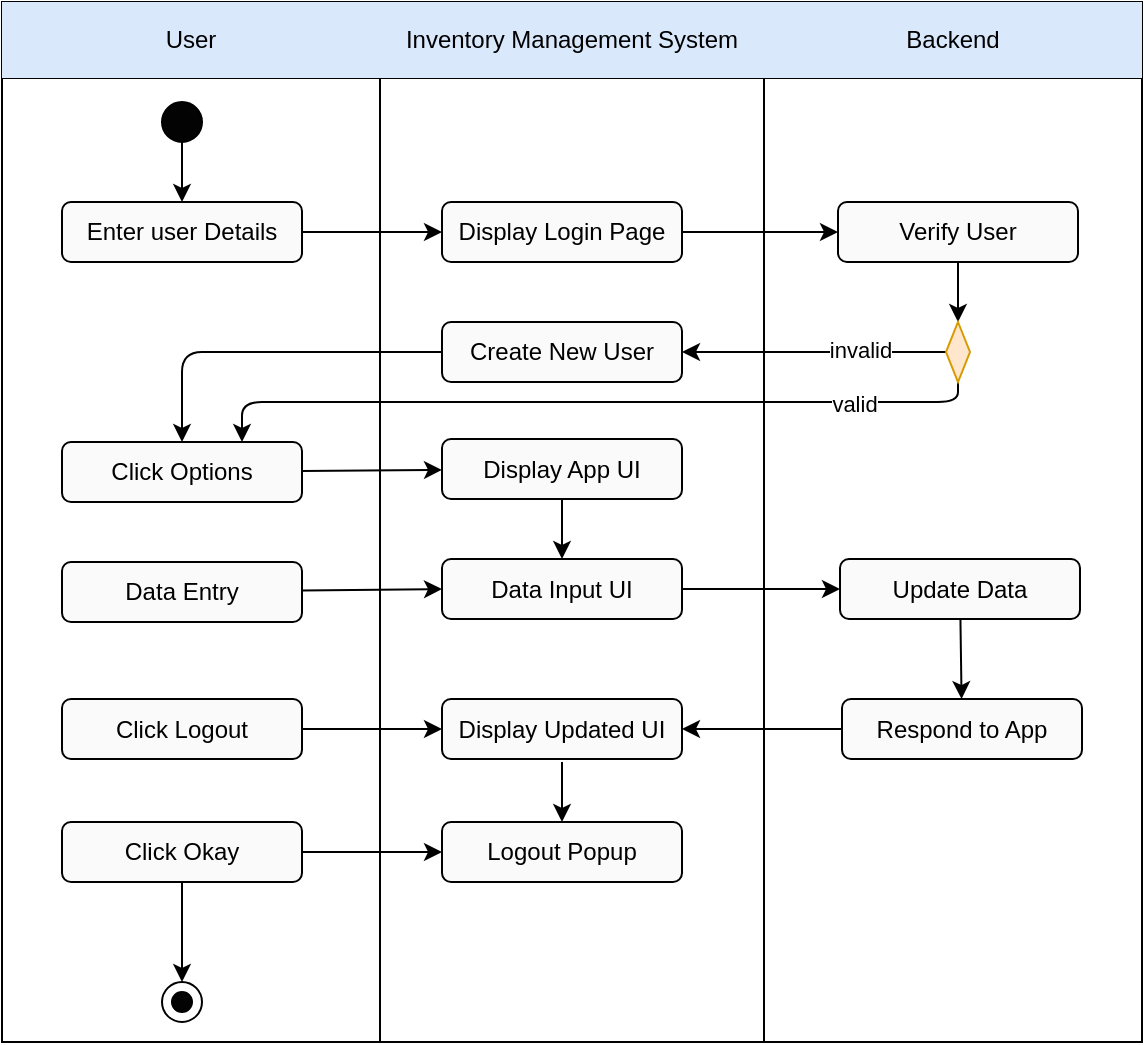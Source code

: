 <mxfile>
    <diagram id="ZNUTMDEAcTRhCldl6f15" name="Page-1">
        <mxGraphModel dx="1261" dy="549" grid="1" gridSize="10" guides="1" tooltips="1" connect="1" arrows="1" fold="1" page="1" pageScale="1" pageWidth="850" pageHeight="1100" math="0" shadow="0">
            <root>
                <mxCell id="0"/>
                <mxCell id="1" parent="0"/>
                <mxCell id="2" value="" style="shape=table;html=1;whiteSpace=wrap;startSize=0;container=1;collapsible=0;childLayout=tableLayout;" vertex="1" parent="1">
                    <mxGeometry x="140" y="20" width="570" height="520.0" as="geometry"/>
                </mxCell>
                <mxCell id="3" value="" style="shape=tableRow;horizontal=0;startSize=0;swimlaneHead=0;swimlaneBody=0;top=0;left=0;bottom=0;right=0;collapsible=0;dropTarget=0;fillColor=none;points=[[0,0.5],[1,0.5]];portConstraint=eastwest;" vertex="1" parent="2">
                    <mxGeometry width="570" height="38" as="geometry"/>
                </mxCell>
                <mxCell id="4" value="User" style="shape=partialRectangle;html=1;whiteSpace=wrap;connectable=0;fillColor=#dae8fc;top=0;left=0;bottom=0;right=0;overflow=hidden;strokeColor=#6c8ebf;" vertex="1" parent="3">
                    <mxGeometry width="189" height="38" as="geometry">
                        <mxRectangle width="189" height="38" as="alternateBounds"/>
                    </mxGeometry>
                </mxCell>
                <mxCell id="5" value="Inventory Management System" style="shape=partialRectangle;html=1;whiteSpace=wrap;connectable=0;fillColor=#dae8fc;top=0;left=0;bottom=0;right=0;overflow=hidden;strokeColor=#6c8ebf;" vertex="1" parent="3">
                    <mxGeometry x="189" width="192" height="38" as="geometry">
                        <mxRectangle width="192" height="38" as="alternateBounds"/>
                    </mxGeometry>
                </mxCell>
                <mxCell id="6" value="Backend" style="shape=partialRectangle;html=1;whiteSpace=wrap;connectable=0;fillColor=#dae8fc;top=0;left=0;bottom=0;right=0;overflow=hidden;strokeColor=#6c8ebf;" vertex="1" parent="3">
                    <mxGeometry x="381" width="189" height="38" as="geometry">
                        <mxRectangle width="189" height="38" as="alternateBounds"/>
                    </mxGeometry>
                </mxCell>
                <mxCell id="7" value="" style="shape=tableRow;horizontal=0;startSize=0;swimlaneHead=0;swimlaneBody=0;top=0;left=0;bottom=0;right=0;collapsible=0;dropTarget=0;fillColor=none;points=[[0,0.5],[1,0.5]];portConstraint=eastwest;" vertex="1" parent="2">
                    <mxGeometry y="38" width="570" height="482" as="geometry"/>
                </mxCell>
                <mxCell id="8" value="" style="shape=partialRectangle;html=1;whiteSpace=wrap;connectable=0;fillColor=none;top=0;left=0;bottom=0;right=0;overflow=hidden;" vertex="1" parent="7">
                    <mxGeometry width="189" height="482" as="geometry">
                        <mxRectangle width="189" height="482" as="alternateBounds"/>
                    </mxGeometry>
                </mxCell>
                <mxCell id="9" value="" style="shape=partialRectangle;html=1;whiteSpace=wrap;connectable=0;fillColor=none;top=0;left=0;bottom=0;right=0;overflow=hidden;" vertex="1" parent="7">
                    <mxGeometry x="189" width="192" height="482" as="geometry">
                        <mxRectangle width="192" height="482" as="alternateBounds"/>
                    </mxGeometry>
                </mxCell>
                <mxCell id="10" value="" style="shape=partialRectangle;html=1;whiteSpace=wrap;connectable=0;fillColor=none;top=0;left=0;bottom=0;right=0;overflow=hidden;pointerEvents=1;" vertex="1" parent="7">
                    <mxGeometry x="381" width="189" height="482" as="geometry">
                        <mxRectangle width="189" height="482" as="alternateBounds"/>
                    </mxGeometry>
                </mxCell>
                <mxCell id="11" style="edgeStyle=none;html=1;" edge="1" parent="1" source="12" target="14">
                    <mxGeometry relative="1" as="geometry"/>
                </mxCell>
                <mxCell id="12" value="" style="ellipse;whiteSpace=wrap;html=1;fillColor=#030303;" vertex="1" parent="1">
                    <mxGeometry x="220" y="70" width="20" height="20" as="geometry"/>
                </mxCell>
                <mxCell id="13" style="edgeStyle=none;html=1;" edge="1" parent="1" source="14" target="16">
                    <mxGeometry relative="1" as="geometry"/>
                </mxCell>
                <mxCell id="14" value="Enter user Details" style="whiteSpace=wrap;html=1;fillColor=#FAFAFA;rounded=1;" vertex="1" parent="1">
                    <mxGeometry x="170" y="120" width="120" height="30" as="geometry"/>
                </mxCell>
                <mxCell id="15" style="edgeStyle=none;html=1;entryX=0;entryY=0.5;entryDx=0;entryDy=0;" edge="1" parent="1" source="16" target="22">
                    <mxGeometry relative="1" as="geometry"/>
                </mxCell>
                <mxCell id="16" value="Display Login Page" style="whiteSpace=wrap;html=1;fillColor=#FAFAFA;rounded=1;" vertex="1" parent="1">
                    <mxGeometry x="360" y="120" width="120" height="30" as="geometry"/>
                </mxCell>
                <mxCell id="17" style="edgeStyle=none;html=1;" edge="1" parent="1" source="18" target="33">
                    <mxGeometry relative="1" as="geometry"/>
                </mxCell>
                <mxCell id="18" value="Display App UI" style="whiteSpace=wrap;html=1;fillColor=#FAFAFA;rounded=1;" vertex="1" parent="1">
                    <mxGeometry x="360" y="238.5" width="120" height="30" as="geometry"/>
                </mxCell>
                <mxCell id="19" style="edgeStyle=none;html=1;" edge="1" parent="1" source="20" target="18">
                    <mxGeometry relative="1" as="geometry"/>
                </mxCell>
                <mxCell id="20" value="Click Options" style="whiteSpace=wrap;html=1;fillColor=#FAFAFA;rounded=1;" vertex="1" parent="1">
                    <mxGeometry x="170" y="240" width="120" height="30" as="geometry"/>
                </mxCell>
                <mxCell id="21" style="edgeStyle=none;html=1;" edge="1" parent="1" source="22" target="27">
                    <mxGeometry relative="1" as="geometry"/>
                </mxCell>
                <mxCell id="22" value="Verify User" style="whiteSpace=wrap;html=1;fillColor=#FAFAFA;rounded=1;" vertex="1" parent="1">
                    <mxGeometry x="558" y="120" width="120" height="30" as="geometry"/>
                </mxCell>
                <mxCell id="23" style="edgeStyle=none;html=1;entryX=1;entryY=0.5;entryDx=0;entryDy=0;" edge="1" parent="1" source="27" target="29">
                    <mxGeometry relative="1" as="geometry"/>
                </mxCell>
                <mxCell id="24" value="invalid" style="edgeLabel;html=1;align=center;verticalAlign=middle;resizable=0;points=[];" vertex="1" connectable="0" parent="23">
                    <mxGeometry x="-0.489" y="-1" relative="1" as="geometry">
                        <mxPoint x="-10" as="offset"/>
                    </mxGeometry>
                </mxCell>
                <mxCell id="25" style="edgeStyle=none;html=1;entryX=0.75;entryY=0;entryDx=0;entryDy=0;" edge="1" parent="1" source="27" target="20">
                    <mxGeometry relative="1" as="geometry">
                        <Array as="points">
                            <mxPoint x="618" y="220"/>
                            <mxPoint x="260" y="220"/>
                        </Array>
                    </mxGeometry>
                </mxCell>
                <mxCell id="26" value="valid" style="edgeLabel;html=1;align=center;verticalAlign=middle;resizable=0;points=[];" vertex="1" connectable="0" parent="25">
                    <mxGeometry x="-0.67" y="1" relative="1" as="geometry">
                        <mxPoint x="2" as="offset"/>
                    </mxGeometry>
                </mxCell>
                <mxCell id="27" value="" style="rhombus;whiteSpace=wrap;html=1;fillColor=#ffe6cc;strokeColor=#d79b00;" vertex="1" parent="1">
                    <mxGeometry x="612" y="180" width="12" height="30" as="geometry"/>
                </mxCell>
                <mxCell id="28" style="edgeStyle=none;html=1;entryX=0.5;entryY=0;entryDx=0;entryDy=0;" edge="1" parent="1" source="29" target="20">
                    <mxGeometry relative="1" as="geometry">
                        <Array as="points">
                            <mxPoint x="230" y="195"/>
                        </Array>
                    </mxGeometry>
                </mxCell>
                <mxCell id="29" value="Create New User" style="whiteSpace=wrap;html=1;fillColor=#FAFAFA;rounded=1;" vertex="1" parent="1">
                    <mxGeometry x="360" y="180" width="120" height="30" as="geometry"/>
                </mxCell>
                <mxCell id="30" style="edgeStyle=none;html=1;" edge="1" parent="1" source="31" target="37">
                    <mxGeometry relative="1" as="geometry"/>
                </mxCell>
                <mxCell id="31" value="Respond to App" style="whiteSpace=wrap;html=1;fillColor=#FAFAFA;rounded=1;" vertex="1" parent="1">
                    <mxGeometry x="560" y="368.5" width="120" height="30" as="geometry"/>
                </mxCell>
                <mxCell id="32" style="edgeStyle=none;html=1;entryX=0;entryY=0.5;entryDx=0;entryDy=0;" edge="1" parent="1" source="33" target="43">
                    <mxGeometry relative="1" as="geometry"/>
                </mxCell>
                <mxCell id="33" value="Data Input UI" style="whiteSpace=wrap;html=1;fillColor=#FAFAFA;rounded=1;" vertex="1" parent="1">
                    <mxGeometry x="360" y="298.5" width="120" height="30" as="geometry"/>
                </mxCell>
                <mxCell id="34" style="edgeStyle=none;html=1;entryX=0;entryY=0.5;entryDx=0;entryDy=0;" edge="1" parent="1" source="35" target="33">
                    <mxGeometry relative="1" as="geometry"/>
                </mxCell>
                <mxCell id="35" value="Data Entry" style="whiteSpace=wrap;html=1;fillColor=#FAFAFA;rounded=1;" vertex="1" parent="1">
                    <mxGeometry x="170" y="300" width="120" height="30" as="geometry"/>
                </mxCell>
                <mxCell id="37" value="Display Updated UI" style="whiteSpace=wrap;html=1;fillColor=#FAFAFA;rounded=1;" vertex="1" parent="1">
                    <mxGeometry x="360" y="368.5" width="120" height="30" as="geometry"/>
                </mxCell>
                <mxCell id="38" style="edgeStyle=none;html=1;entryX=0.5;entryY=0;entryDx=0;entryDy=0;exitX=0.5;exitY=1;exitDx=0;exitDy=0;" edge="1" parent="1" source="47" target="41">
                    <mxGeometry relative="1" as="geometry">
                        <mxPoint x="230" y="450" as="sourcePoint"/>
                    </mxGeometry>
                </mxCell>
                <mxCell id="39" value="Click Logout" style="whiteSpace=wrap;html=1;fillColor=#FAFAFA;rounded=1;" vertex="1" parent="1">
                    <mxGeometry x="170" y="368.5" width="120" height="30" as="geometry"/>
                </mxCell>
                <mxCell id="40" value="" style="ellipse;whiteSpace=wrap;html=1;fillColor=#030303;" vertex="1" parent="1">
                    <mxGeometry x="225" y="515" width="10" height="10" as="geometry"/>
                </mxCell>
                <mxCell id="41" value="" style="ellipse;whiteSpace=wrap;html=1;fillColor=none;" vertex="1" parent="1">
                    <mxGeometry x="220" y="510" width="20" height="20" as="geometry"/>
                </mxCell>
                <mxCell id="42" style="edgeStyle=none;html=1;" edge="1" parent="1" source="43" target="31">
                    <mxGeometry relative="1" as="geometry"/>
                </mxCell>
                <mxCell id="43" value="Update Data" style="whiteSpace=wrap;html=1;fillColor=#FAFAFA;rounded=1;" vertex="1" parent="1">
                    <mxGeometry x="559" y="298.5" width="120" height="30" as="geometry"/>
                </mxCell>
                <mxCell id="44" style="edgeStyle=none;html=1;entryX=0;entryY=0.5;entryDx=0;entryDy=0;exitX=1;exitY=0.5;exitDx=0;exitDy=0;" edge="1" parent="1" source="39" target="37">
                    <mxGeometry relative="1" as="geometry">
                        <mxPoint x="300" y="324.308" as="sourcePoint"/>
                        <mxPoint x="370" y="323.5" as="targetPoint"/>
                    </mxGeometry>
                </mxCell>
                <mxCell id="45" value="Logout Popup" style="whiteSpace=wrap;html=1;fillColor=#FAFAFA;rounded=1;" vertex="1" parent="1">
                    <mxGeometry x="360" y="430" width="120" height="30" as="geometry"/>
                </mxCell>
                <mxCell id="46" style="edgeStyle=none;html=1;" edge="1" parent="1" target="45">
                    <mxGeometry relative="1" as="geometry">
                        <mxPoint x="420" y="400" as="sourcePoint"/>
                        <mxPoint x="430" y="308.5" as="targetPoint"/>
                    </mxGeometry>
                </mxCell>
                <mxCell id="48" style="edgeStyle=none;html=1;entryX=0;entryY=0.5;entryDx=0;entryDy=0;" edge="1" parent="1" source="47" target="45">
                    <mxGeometry relative="1" as="geometry"/>
                </mxCell>
                <mxCell id="47" value="Click Okay" style="whiteSpace=wrap;html=1;fillColor=#FAFAFA;rounded=1;" vertex="1" parent="1">
                    <mxGeometry x="170" y="430" width="120" height="30" as="geometry"/>
                </mxCell>
            </root>
        </mxGraphModel>
    </diagram>
</mxfile>